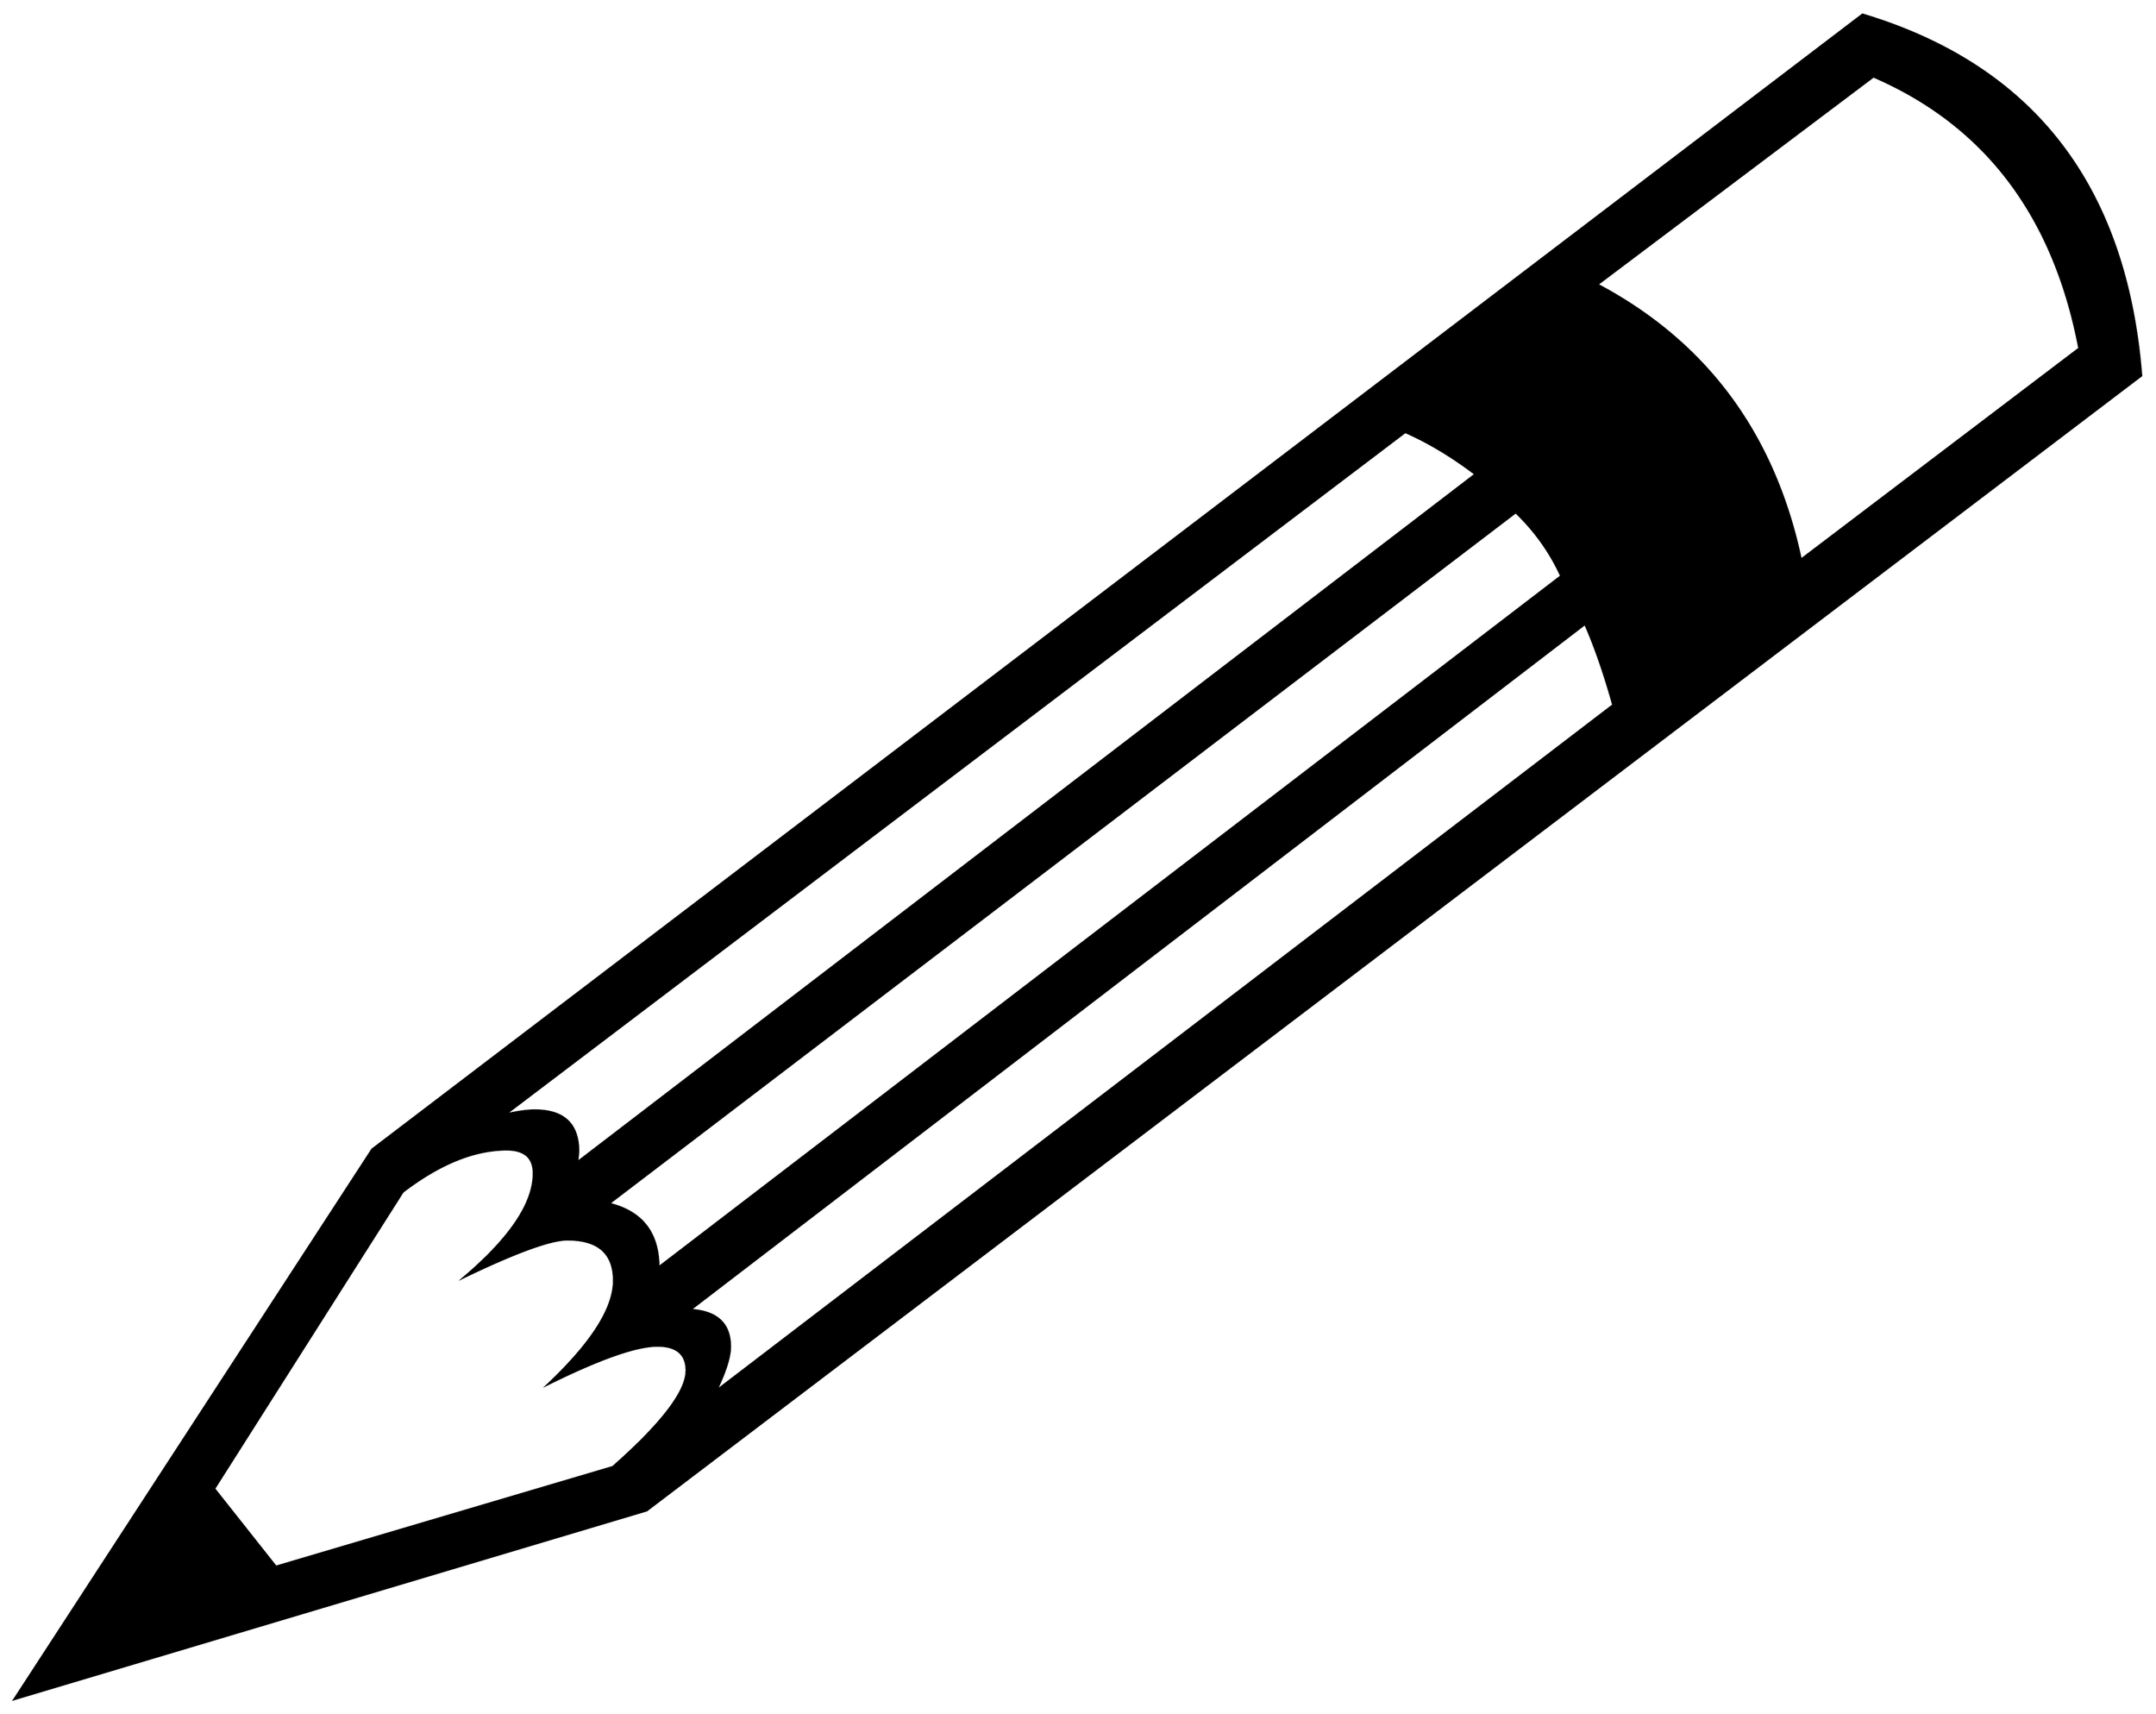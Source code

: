 


\begin{tikzpicture}[y=0.80pt, x=0.80pt, yscale=-1.0, xscale=1.0, inner sep=0pt, outer sep=0pt]
\begin{scope}[shift={(100.0,1864.0)},nonzero rule]
  \path[draw=.,fill=.,line width=1.600pt] (2036.0,-1184.0) --
    (657.0,-137.0) -- (74.0,37.0) -- (404.0,-470.0) --
    (1779.0,-1517.0) .. controls (1936.333,-1469.667) and
    (2022.0,-1358.667) .. (2036.0,-1184.0) --
    cycle(1979.0,-1209.0) .. controls (1955.667,-1331.667) and
    (1892.333,-1415.333) .. (1789.0,-1460.0) -- (1534.0,-1268.0) ..
    controls (1634.667,-1214.667) and (1697.333,-1130.0) ..
    (1722.0,-1014.0) -- (1979.0,-1209.0) -- cycle(1501.0,-999.0)
    .. controls (1491.0,-1021.0) and (1477.0,-1040.667) ..
    (1459.0,-1058.0) -- (622.0,-420.0) .. controls
    (652.667,-412.667) and (668.0,-393.0) .. (668.0,-361.0) --
    (1501.0,-999.0) -- cycle(1422.0,-1093.0) .. controls
    (1400.0,-1109.667) and (1378.333,-1122.667) .. (1357.0,-1132.0) --
    (526.0,-502.0) .. controls (537.333,-504.667) and (546.667,-506.0)
    .. (554.0,-506.0) .. controls (580.667,-506.0) and
    (594.0,-493.333) .. (594.0,-468.0) -- (593.0,-458.0) --
    (1422.0,-1093.0) -- cycle(1549.0,-880.0) .. controls
    (1541.0,-908.667) and (1532.333,-933.667) .. (1523.0,-955.0) --
    (697.0,-322.0) .. controls (721.667,-320.667) and (734.0,-309.333)
    .. (734.0,-288.0) .. controls (734.0,-278.667) and
    (729.667,-265.0) .. (721.0,-247.0) -- (1549.0,-880.0) --
    cycle(694.0,-266.0) .. controls (694.0,-281.333) and
    (685.0,-289.0) .. (667.0,-289.0) .. controls (647.667,-289.0)
    and (614.333,-277.333) .. (567.0,-254.0) .. controls
    (607.0,-292.0) and (627.0,-323.667) .. (627.0,-349.0) ..
    controls (627.0,-374.333) and (612.667,-387.0) .. (584.0,-387.0)
    .. controls (568.667,-387.0) and (537.333,-375.667) ..
    (490.0,-353.0) .. controls (532.0,-389.0) and (553.0,-420.667)
    .. (553.0,-448.0) .. controls (553.0,-462.667) and
    (544.667,-470.0) .. (528.0,-470.0) .. controls (498.0,-470.0)
    and (466.0,-457.0) .. (432.0,-431.0) -- (258.0,-157.0) --
    (315.0,-85.0) -- (626.0,-177.0) .. controls (671.333,-217.0)
    and (694.0,-246.667) .. (694.0,-266.0) -- cycle;
\end{scope}

\end{tikzpicture}


